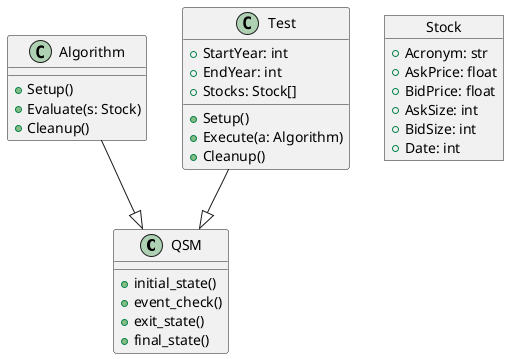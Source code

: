 @startuml

class QSM {
    + initial_state()
    + event_check()
    + exit_state()
    + final_state()
}

object Stock {
    + Acronym: str
    + AskPrice: float
    + BidPrice: float
    + AskSize: int
    + BidSize: int
    + Date: int
}

class Algorithm {
    + Setup()
    + Evaluate(s: Stock)
    + Cleanup()
}

class Test {
    + StartYear: int
    + EndYear: int
    + Stocks: Stock[]

    + Setup()
    + Execute(a: Algorithm)
    + Cleanup()
}

Test --|> QSM
Algorithm --|> QSM

@enduml